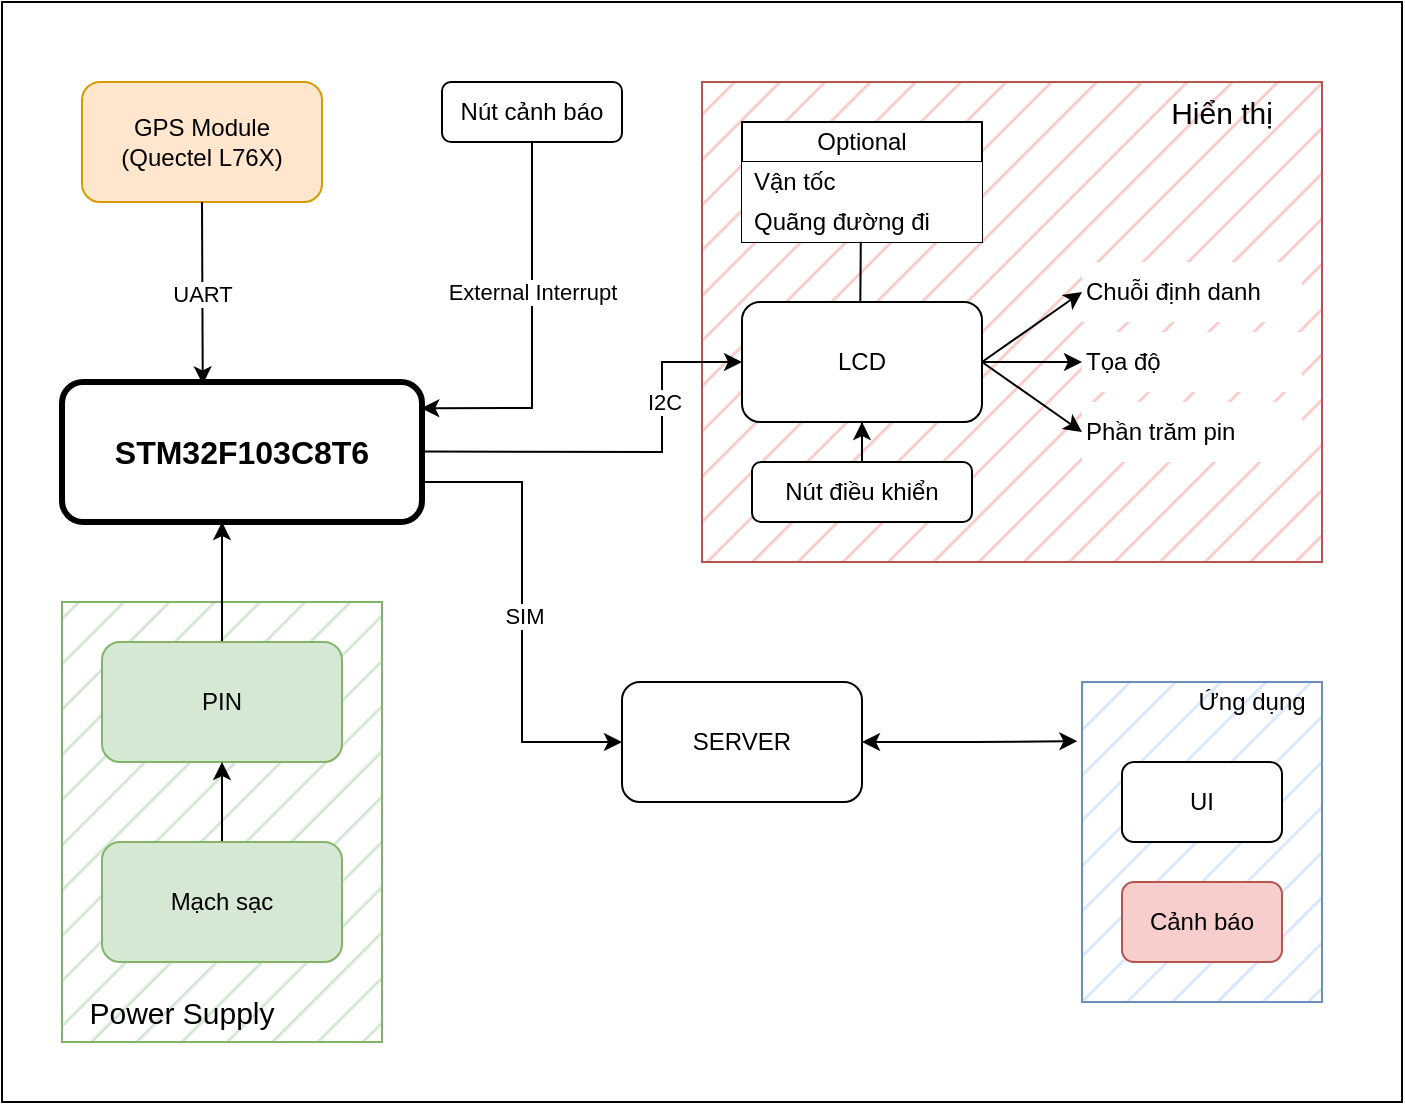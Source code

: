 <mxfile version="24.2.3" type="github">
  <diagram name="Page-1" id="vP7GKqEe_UTquGLLv8JT">
    <mxGraphModel dx="1209" dy="623" grid="1" gridSize="10" guides="1" tooltips="1" connect="1" arrows="1" fold="1" page="1" pageScale="1" pageWidth="850" pageHeight="1100" math="0" shadow="0">
      <root>
        <mxCell id="0" />
        <mxCell id="1" parent="0" />
        <mxCell id="70fF8Lxhg9ggZ1zZ8sWO-58" value="" style="rounded=0;whiteSpace=wrap;html=1;" vertex="1" parent="1">
          <mxGeometry x="270" y="150" width="700" height="550" as="geometry" />
        </mxCell>
        <mxCell id="70fF8Lxhg9ggZ1zZ8sWO-54" value="" style="rounded=0;whiteSpace=wrap;html=1;fillColor=#dae8fc;strokeColor=#6c8ebf;fillStyle=hatch;" vertex="1" parent="1">
          <mxGeometry x="810" y="490" width="120" height="160" as="geometry" />
        </mxCell>
        <mxCell id="70fF8Lxhg9ggZ1zZ8sWO-38" value="" style="rounded=0;whiteSpace=wrap;html=1;fillColor=#f8cecc;strokeColor=#b85450;fillStyle=hatch;" vertex="1" parent="1">
          <mxGeometry x="620" y="190" width="310" height="240" as="geometry" />
        </mxCell>
        <mxCell id="70fF8Lxhg9ggZ1zZ8sWO-16" value="" style="rounded=0;whiteSpace=wrap;html=1;fillColor=#d5e8d4;strokeColor=#82b366;fillStyle=hatch;" vertex="1" parent="1">
          <mxGeometry x="300" y="450" width="160" height="220" as="geometry" />
        </mxCell>
        <mxCell id="70fF8Lxhg9ggZ1zZ8sWO-1" value="&lt;font style=&quot;font-size: 16px;&quot;&gt;&lt;b style=&quot;font-size: 16px;&quot;&gt;STM32F103C8T6&lt;/b&gt;&lt;/font&gt;" style="rounded=1;whiteSpace=wrap;html=1;strokeWidth=3;fontSize=16;" vertex="1" parent="1">
          <mxGeometry x="300" y="340" width="180" height="70" as="geometry" />
        </mxCell>
        <mxCell id="70fF8Lxhg9ggZ1zZ8sWO-2" value="&lt;div&gt;GPS Module&lt;/div&gt;&lt;div&gt;(Quectel L76X)&lt;br&gt;&lt;/div&gt;" style="rounded=1;whiteSpace=wrap;html=1;fillColor=#ffe6cc;strokeColor=#d79b00;" vertex="1" parent="1">
          <mxGeometry x="310" y="190" width="120" height="60" as="geometry" />
        </mxCell>
        <mxCell id="70fF8Lxhg9ggZ1zZ8sWO-4" value="" style="endArrow=classic;html=1;rounded=0;entryX=0.391;entryY=0.017;entryDx=0;entryDy=0;exitX=0.5;exitY=1;exitDx=0;exitDy=0;entryPerimeter=0;" edge="1" parent="1" source="70fF8Lxhg9ggZ1zZ8sWO-2" target="70fF8Lxhg9ggZ1zZ8sWO-1">
          <mxGeometry relative="1" as="geometry">
            <mxPoint x="425" y="270" as="sourcePoint" />
            <mxPoint x="525" y="270" as="targetPoint" />
          </mxGeometry>
        </mxCell>
        <mxCell id="70fF8Lxhg9ggZ1zZ8sWO-5" value="&lt;div&gt;UART&lt;/div&gt;" style="edgeLabel;resizable=0;html=1;;align=center;verticalAlign=middle;" connectable="0" vertex="1" parent="70fF8Lxhg9ggZ1zZ8sWO-4">
          <mxGeometry relative="1" as="geometry" />
        </mxCell>
        <mxCell id="70fF8Lxhg9ggZ1zZ8sWO-6" value="Nút cảnh báo" style="rounded=1;whiteSpace=wrap;html=1;" vertex="1" parent="1">
          <mxGeometry x="490" y="190" width="90" height="30" as="geometry" />
        </mxCell>
        <mxCell id="70fF8Lxhg9ggZ1zZ8sWO-8" value="" style="endArrow=classic;html=1;rounded=0;entryX=0.998;entryY=0.187;entryDx=0;entryDy=0;exitX=0.5;exitY=1;exitDx=0;exitDy=0;entryPerimeter=0;" edge="1" parent="1" source="70fF8Lxhg9ggZ1zZ8sWO-6" target="70fF8Lxhg9ggZ1zZ8sWO-1">
          <mxGeometry relative="1" as="geometry">
            <mxPoint x="574.8" y="220" as="sourcePoint" />
            <mxPoint x="574.8" y="310" as="targetPoint" />
            <Array as="points">
              <mxPoint x="535" y="353" />
            </Array>
          </mxGeometry>
        </mxCell>
        <mxCell id="70fF8Lxhg9ggZ1zZ8sWO-9" value="External Interrupt" style="edgeLabel;resizable=0;html=1;;align=center;verticalAlign=middle;" connectable="0" vertex="1" parent="70fF8Lxhg9ggZ1zZ8sWO-8">
          <mxGeometry relative="1" as="geometry">
            <mxPoint y="-19" as="offset" />
          </mxGeometry>
        </mxCell>
        <mxCell id="70fF8Lxhg9ggZ1zZ8sWO-14" style="edgeStyle=orthogonalEdgeStyle;rounded=0;orthogonalLoop=1;jettySize=auto;html=1;" edge="1" parent="1" source="70fF8Lxhg9ggZ1zZ8sWO-11">
          <mxGeometry relative="1" as="geometry">
            <mxPoint x="380" y="410" as="targetPoint" />
            <Array as="points">
              <mxPoint x="380" y="410" />
            </Array>
          </mxGeometry>
        </mxCell>
        <mxCell id="70fF8Lxhg9ggZ1zZ8sWO-11" value="PIN" style="rounded=1;whiteSpace=wrap;html=1;fillColor=#d5e8d4;strokeColor=#82b366;" vertex="1" parent="1">
          <mxGeometry x="320" y="470" width="120" height="60" as="geometry" />
        </mxCell>
        <mxCell id="70fF8Lxhg9ggZ1zZ8sWO-13" style="edgeStyle=orthogonalEdgeStyle;rounded=0;orthogonalLoop=1;jettySize=auto;html=1;entryX=0.5;entryY=1;entryDx=0;entryDy=0;" edge="1" parent="1" source="70fF8Lxhg9ggZ1zZ8sWO-12" target="70fF8Lxhg9ggZ1zZ8sWO-11">
          <mxGeometry relative="1" as="geometry" />
        </mxCell>
        <mxCell id="70fF8Lxhg9ggZ1zZ8sWO-12" value="Mạch sạc " style="rounded=1;whiteSpace=wrap;html=1;fillColor=#d5e8d4;strokeColor=#82b366;" vertex="1" parent="1">
          <mxGeometry x="320" y="570" width="120" height="60" as="geometry" />
        </mxCell>
        <mxCell id="70fF8Lxhg9ggZ1zZ8sWO-17" value="&lt;div style=&quot;font-size: 15px;&quot;&gt;Power Supply &lt;br style=&quot;font-size: 15px;&quot;&gt;&lt;/div&gt;" style="text;html=1;align=center;verticalAlign=middle;whiteSpace=wrap;rounded=0;fontSize=15;fillColor=none;" vertex="1" parent="1">
          <mxGeometry x="300" y="640" width="120" height="30" as="geometry" />
        </mxCell>
        <mxCell id="70fF8Lxhg9ggZ1zZ8sWO-18" value="LCD" style="rounded=1;whiteSpace=wrap;html=1;fontSize=12;" vertex="1" parent="1">
          <mxGeometry x="640" y="300" width="120" height="60" as="geometry" />
        </mxCell>
        <mxCell id="70fF8Lxhg9ggZ1zZ8sWO-20" value="" style="endArrow=classic;html=1;rounded=0;entryX=0;entryY=0.5;entryDx=0;entryDy=0;" edge="1" parent="1" target="70fF8Lxhg9ggZ1zZ8sWO-18">
          <mxGeometry relative="1" as="geometry">
            <mxPoint x="480" y="374.76" as="sourcePoint" />
            <mxPoint x="580" y="374.76" as="targetPoint" />
            <Array as="points">
              <mxPoint x="600" y="375" />
              <mxPoint x="600" y="330" />
            </Array>
          </mxGeometry>
        </mxCell>
        <mxCell id="70fF8Lxhg9ggZ1zZ8sWO-21" value="I2C" style="edgeLabel;resizable=0;html=1;;align=center;verticalAlign=middle;" connectable="0" vertex="1" parent="70fF8Lxhg9ggZ1zZ8sWO-20">
          <mxGeometry relative="1" as="geometry">
            <mxPoint x="18" y="-25" as="offset" />
          </mxGeometry>
        </mxCell>
        <mxCell id="70fF8Lxhg9ggZ1zZ8sWO-22" value="Chuỗi định danh " style="text;html=1;align=left;verticalAlign=middle;whiteSpace=wrap;rounded=0;fillColor=default;" vertex="1" parent="1">
          <mxGeometry x="810" y="280" width="110" height="30" as="geometry" />
        </mxCell>
        <mxCell id="70fF8Lxhg9ggZ1zZ8sWO-23" value="Tọa độ " style="text;html=1;align=left;verticalAlign=middle;whiteSpace=wrap;rounded=0;fillColor=default;" vertex="1" parent="1">
          <mxGeometry x="810" y="315" width="110" height="30" as="geometry" />
        </mxCell>
        <mxCell id="70fF8Lxhg9ggZ1zZ8sWO-24" value="Phần trăm pin " style="text;html=1;align=left;verticalAlign=middle;whiteSpace=wrap;rounded=0;fillColor=default;" vertex="1" parent="1">
          <mxGeometry x="810" y="350" width="110" height="30" as="geometry" />
        </mxCell>
        <mxCell id="70fF8Lxhg9ggZ1zZ8sWO-26" value="" style="endArrow=classic;html=1;rounded=0;entryX=0;entryY=0.5;entryDx=0;entryDy=0;" edge="1" parent="1" target="70fF8Lxhg9ggZ1zZ8sWO-22">
          <mxGeometry width="50" height="50" relative="1" as="geometry">
            <mxPoint x="760" y="330" as="sourcePoint" />
            <mxPoint x="810" y="280" as="targetPoint" />
          </mxGeometry>
        </mxCell>
        <mxCell id="70fF8Lxhg9ggZ1zZ8sWO-27" value="" style="endArrow=classic;html=1;rounded=0;entryX=0;entryY=0.5;entryDx=0;entryDy=0;exitX=1;exitY=0.5;exitDx=0;exitDy=0;" edge="1" parent="1" source="70fF8Lxhg9ggZ1zZ8sWO-18" target="70fF8Lxhg9ggZ1zZ8sWO-23">
          <mxGeometry width="50" height="50" relative="1" as="geometry">
            <mxPoint x="770" y="340" as="sourcePoint" />
            <mxPoint x="820" y="305" as="targetPoint" />
          </mxGeometry>
        </mxCell>
        <mxCell id="70fF8Lxhg9ggZ1zZ8sWO-28" value="" style="endArrow=classic;html=1;rounded=0;entryX=0;entryY=0.5;entryDx=0;entryDy=0;exitX=1;exitY=0.5;exitDx=0;exitDy=0;" edge="1" parent="1" source="70fF8Lxhg9ggZ1zZ8sWO-18" target="70fF8Lxhg9ggZ1zZ8sWO-24">
          <mxGeometry width="50" height="50" relative="1" as="geometry">
            <mxPoint x="770" y="340" as="sourcePoint" />
            <mxPoint x="820" y="340" as="targetPoint" />
          </mxGeometry>
        </mxCell>
        <mxCell id="70fF8Lxhg9ggZ1zZ8sWO-29" value="Optional " style="swimlane;fontStyle=0;childLayout=stackLayout;horizontal=1;startSize=20;horizontalStack=0;resizeParent=1;resizeParentMax=0;resizeLast=0;collapsible=1;marginBottom=0;whiteSpace=wrap;html=1;" vertex="1" parent="1">
          <mxGeometry x="640" y="210" width="120" height="60" as="geometry" />
        </mxCell>
        <mxCell id="70fF8Lxhg9ggZ1zZ8sWO-30" value="&lt;div&gt;Vận tốc &lt;br&gt;&lt;/div&gt;" style="text;strokeColor=none;fillColor=default;align=left;verticalAlign=middle;spacingLeft=4;spacingRight=4;overflow=hidden;points=[[0,0.5],[1,0.5]];portConstraint=eastwest;rotatable=0;whiteSpace=wrap;html=1;" vertex="1" parent="70fF8Lxhg9ggZ1zZ8sWO-29">
          <mxGeometry y="20" width="120" height="20" as="geometry" />
        </mxCell>
        <mxCell id="70fF8Lxhg9ggZ1zZ8sWO-31" value="Quãng đường đi " style="text;strokeColor=none;fillColor=default;align=left;verticalAlign=middle;spacingLeft=4;spacingRight=4;overflow=hidden;points=[[0,0.5],[1,0.5]];portConstraint=eastwest;rotatable=0;whiteSpace=wrap;html=1;" vertex="1" parent="70fF8Lxhg9ggZ1zZ8sWO-29">
          <mxGeometry y="40" width="120" height="20" as="geometry" />
        </mxCell>
        <mxCell id="70fF8Lxhg9ggZ1zZ8sWO-35" style="edgeStyle=orthogonalEdgeStyle;rounded=0;orthogonalLoop=1;jettySize=auto;html=1;entryX=0.495;entryY=0.993;entryDx=0;entryDy=0;entryPerimeter=0;endArrow=none;endFill=0;exitX=0.493;exitY=0.003;exitDx=0;exitDy=0;exitPerimeter=0;" edge="1" parent="1" source="70fF8Lxhg9ggZ1zZ8sWO-18" target="70fF8Lxhg9ggZ1zZ8sWO-31">
          <mxGeometry relative="1" as="geometry" />
        </mxCell>
        <mxCell id="70fF8Lxhg9ggZ1zZ8sWO-37" style="edgeStyle=orthogonalEdgeStyle;rounded=0;orthogonalLoop=1;jettySize=auto;html=1;entryX=0.5;entryY=1;entryDx=0;entryDy=0;" edge="1" parent="1" source="70fF8Lxhg9ggZ1zZ8sWO-36" target="70fF8Lxhg9ggZ1zZ8sWO-18">
          <mxGeometry relative="1" as="geometry" />
        </mxCell>
        <mxCell id="70fF8Lxhg9ggZ1zZ8sWO-36" value="Nút điều khiển " style="rounded=1;whiteSpace=wrap;html=1;" vertex="1" parent="1">
          <mxGeometry x="645" y="380" width="110" height="30" as="geometry" />
        </mxCell>
        <mxCell id="70fF8Lxhg9ggZ1zZ8sWO-39" value="Hiển thị " style="text;html=1;align=center;verticalAlign=middle;whiteSpace=wrap;rounded=0;fontSize=15;fillColor=none;" vertex="1" parent="1">
          <mxGeometry x="830" y="190" width="100" height="30" as="geometry" />
        </mxCell>
        <mxCell id="70fF8Lxhg9ggZ1zZ8sWO-40" value="SERVER " style="rounded=1;whiteSpace=wrap;html=1;" vertex="1" parent="1">
          <mxGeometry x="580" y="490" width="120" height="60" as="geometry" />
        </mxCell>
        <mxCell id="70fF8Lxhg9ggZ1zZ8sWO-44" value="" style="endArrow=classic;html=1;rounded=0;entryX=0;entryY=0.5;entryDx=0;entryDy=0;" edge="1" parent="1" target="70fF8Lxhg9ggZ1zZ8sWO-40">
          <mxGeometry relative="1" as="geometry">
            <mxPoint x="480" y="390" as="sourcePoint" />
            <mxPoint x="580" y="390" as="targetPoint" />
            <Array as="points">
              <mxPoint x="530" y="390" />
              <mxPoint x="530" y="520" />
            </Array>
          </mxGeometry>
        </mxCell>
        <mxCell id="70fF8Lxhg9ggZ1zZ8sWO-46" value="&lt;div&gt;SIM&lt;/div&gt;" style="edgeLabel;html=1;align=center;verticalAlign=middle;resizable=0;points=[];" vertex="1" connectable="0" parent="70fF8Lxhg9ggZ1zZ8sWO-44">
          <mxGeometry x="0.012" y="1" relative="1" as="geometry">
            <mxPoint as="offset" />
          </mxGeometry>
        </mxCell>
        <mxCell id="70fF8Lxhg9ggZ1zZ8sWO-48" value="UI" style="rounded=1;whiteSpace=wrap;html=1;" vertex="1" parent="1">
          <mxGeometry x="830" y="530" width="80" height="40" as="geometry" />
        </mxCell>
        <mxCell id="70fF8Lxhg9ggZ1zZ8sWO-50" value="Cảnh báo " style="rounded=1;whiteSpace=wrap;html=1;fillColor=#f8cecc;strokeColor=#b85450;" vertex="1" parent="1">
          <mxGeometry x="830" y="590" width="80" height="40" as="geometry" />
        </mxCell>
        <mxCell id="70fF8Lxhg9ggZ1zZ8sWO-53" value="Ứng dụng " style="text;html=1;align=center;verticalAlign=middle;whiteSpace=wrap;rounded=0;" vertex="1" parent="1">
          <mxGeometry x="860" y="490" width="70" height="20" as="geometry" />
        </mxCell>
        <mxCell id="70fF8Lxhg9ggZ1zZ8sWO-57" style="edgeStyle=orthogonalEdgeStyle;rounded=0;orthogonalLoop=1;jettySize=auto;html=1;entryX=-0.019;entryY=0.185;entryDx=0;entryDy=0;entryPerimeter=0;startArrow=classic;startFill=1;" edge="1" parent="1" source="70fF8Lxhg9ggZ1zZ8sWO-40" target="70fF8Lxhg9ggZ1zZ8sWO-54">
          <mxGeometry relative="1" as="geometry" />
        </mxCell>
      </root>
    </mxGraphModel>
  </diagram>
</mxfile>
